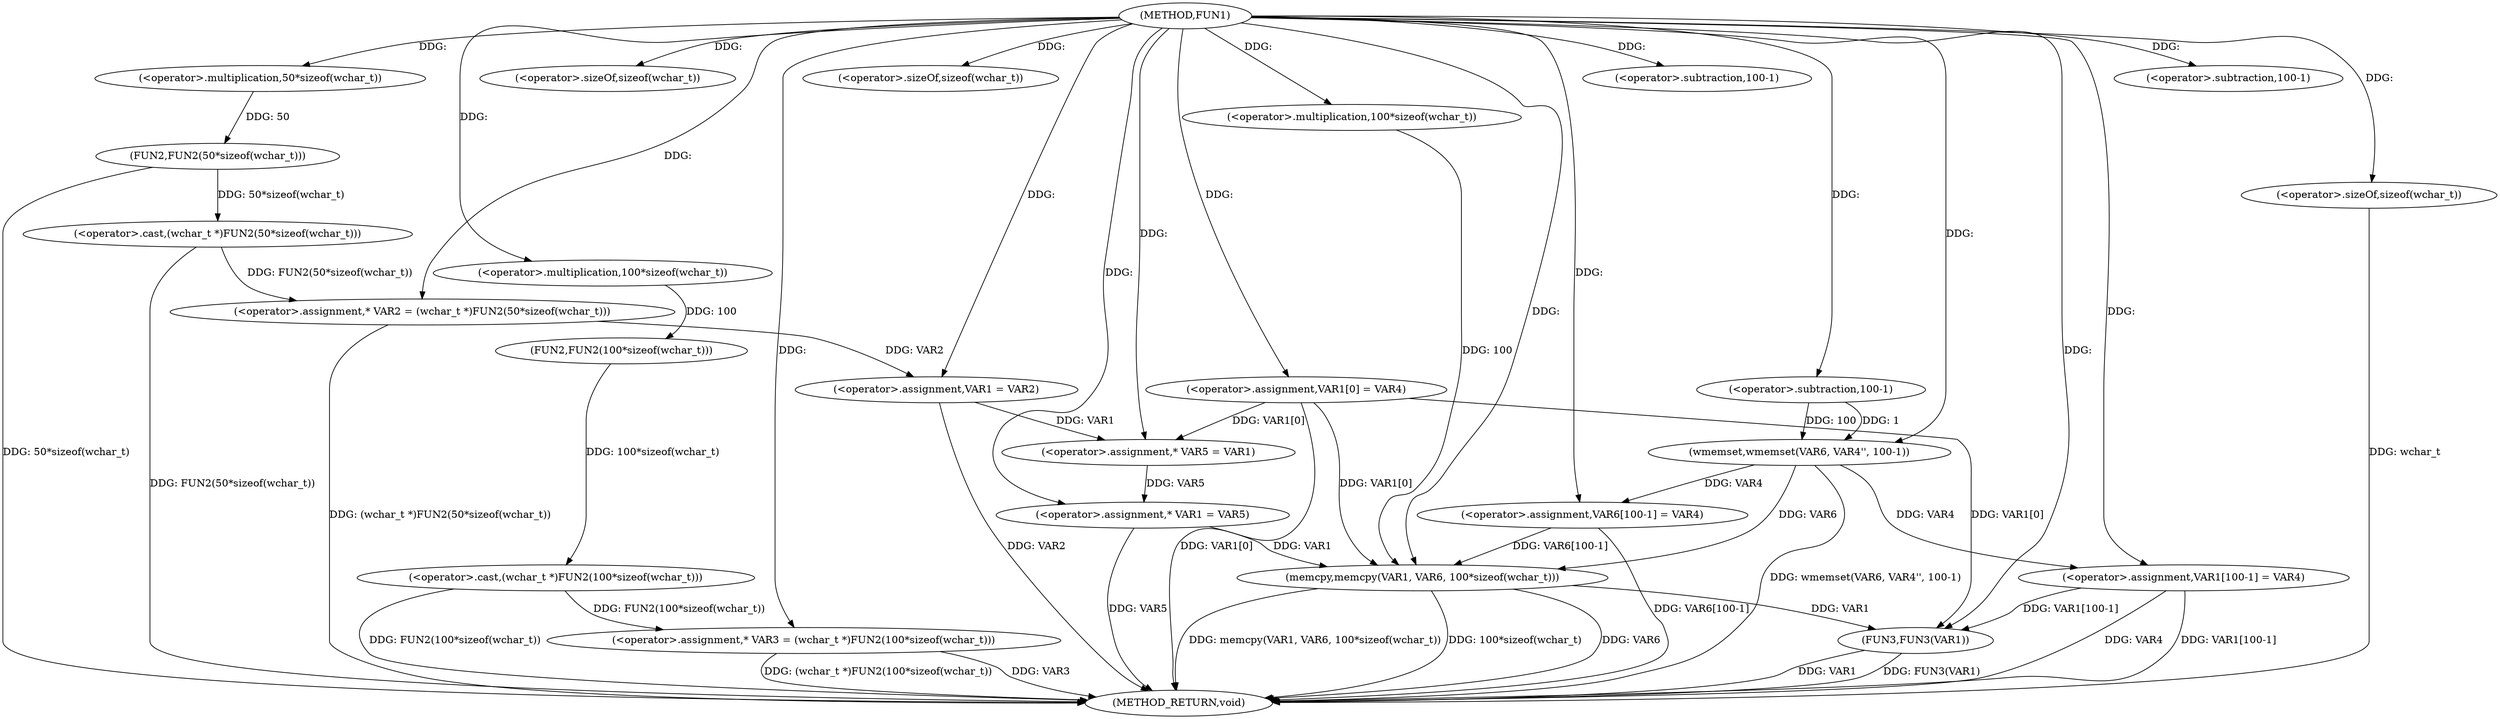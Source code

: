 digraph FUN1 {  
"1000100" [label = "(METHOD,FUN1)" ]
"1000171" [label = "(METHOD_RETURN,void)" ]
"1000104" [label = "(<operator>.assignment,* VAR2 = (wchar_t *)FUN2(50*sizeof(wchar_t)))" ]
"1000106" [label = "(<operator>.cast,(wchar_t *)FUN2(50*sizeof(wchar_t)))" ]
"1000108" [label = "(FUN2,FUN2(50*sizeof(wchar_t)))" ]
"1000109" [label = "(<operator>.multiplication,50*sizeof(wchar_t))" ]
"1000111" [label = "(<operator>.sizeOf,sizeof(wchar_t))" ]
"1000114" [label = "(<operator>.assignment,* VAR3 = (wchar_t *)FUN2(100*sizeof(wchar_t)))" ]
"1000116" [label = "(<operator>.cast,(wchar_t *)FUN2(100*sizeof(wchar_t)))" ]
"1000118" [label = "(FUN2,FUN2(100*sizeof(wchar_t)))" ]
"1000119" [label = "(<operator>.multiplication,100*sizeof(wchar_t))" ]
"1000121" [label = "(<operator>.sizeOf,sizeof(wchar_t))" ]
"1000123" [label = "(<operator>.assignment,VAR1 = VAR2)" ]
"1000126" [label = "(<operator>.assignment,VAR1[0] = VAR4)" ]
"1000133" [label = "(<operator>.assignment,* VAR5 = VAR1)" ]
"1000137" [label = "(<operator>.assignment,* VAR1 = VAR5)" ]
"1000142" [label = "(wmemset,wmemset(VAR6, VAR4'', 100-1))" ]
"1000145" [label = "(<operator>.subtraction,100-1)" ]
"1000148" [label = "(<operator>.assignment,VAR6[100-1] = VAR4)" ]
"1000151" [label = "(<operator>.subtraction,100-1)" ]
"1000155" [label = "(memcpy,memcpy(VAR1, VAR6, 100*sizeof(wchar_t)))" ]
"1000158" [label = "(<operator>.multiplication,100*sizeof(wchar_t))" ]
"1000160" [label = "(<operator>.sizeOf,sizeof(wchar_t))" ]
"1000162" [label = "(<operator>.assignment,VAR1[100-1] = VAR4)" ]
"1000165" [label = "(<operator>.subtraction,100-1)" ]
"1000169" [label = "(FUN3,FUN3(VAR1))" ]
  "1000142" -> "1000171"  [ label = "DDG: wmemset(VAR6, VAR4'', 100-1)"] 
  "1000123" -> "1000171"  [ label = "DDG: VAR2"] 
  "1000106" -> "1000171"  [ label = "DDG: FUN2(50*sizeof(wchar_t))"] 
  "1000169" -> "1000171"  [ label = "DDG: FUN3(VAR1)"] 
  "1000155" -> "1000171"  [ label = "DDG: VAR6"] 
  "1000114" -> "1000171"  [ label = "DDG: VAR3"] 
  "1000126" -> "1000171"  [ label = "DDG: VAR1[0]"] 
  "1000116" -> "1000171"  [ label = "DDG: FUN2(100*sizeof(wchar_t))"] 
  "1000169" -> "1000171"  [ label = "DDG: VAR1"] 
  "1000162" -> "1000171"  [ label = "DDG: VAR4"] 
  "1000137" -> "1000171"  [ label = "DDG: VAR5"] 
  "1000155" -> "1000171"  [ label = "DDG: memcpy(VAR1, VAR6, 100*sizeof(wchar_t))"] 
  "1000155" -> "1000171"  [ label = "DDG: 100*sizeof(wchar_t)"] 
  "1000148" -> "1000171"  [ label = "DDG: VAR6[100-1]"] 
  "1000162" -> "1000171"  [ label = "DDG: VAR1[100-1]"] 
  "1000160" -> "1000171"  [ label = "DDG: wchar_t"] 
  "1000114" -> "1000171"  [ label = "DDG: (wchar_t *)FUN2(100*sizeof(wchar_t))"] 
  "1000104" -> "1000171"  [ label = "DDG: (wchar_t *)FUN2(50*sizeof(wchar_t))"] 
  "1000108" -> "1000171"  [ label = "DDG: 50*sizeof(wchar_t)"] 
  "1000106" -> "1000104"  [ label = "DDG: FUN2(50*sizeof(wchar_t))"] 
  "1000100" -> "1000104"  [ label = "DDG: "] 
  "1000108" -> "1000106"  [ label = "DDG: 50*sizeof(wchar_t)"] 
  "1000109" -> "1000108"  [ label = "DDG: 50"] 
  "1000100" -> "1000109"  [ label = "DDG: "] 
  "1000100" -> "1000111"  [ label = "DDG: "] 
  "1000116" -> "1000114"  [ label = "DDG: FUN2(100*sizeof(wchar_t))"] 
  "1000100" -> "1000114"  [ label = "DDG: "] 
  "1000118" -> "1000116"  [ label = "DDG: 100*sizeof(wchar_t)"] 
  "1000119" -> "1000118"  [ label = "DDG: 100"] 
  "1000100" -> "1000119"  [ label = "DDG: "] 
  "1000100" -> "1000121"  [ label = "DDG: "] 
  "1000104" -> "1000123"  [ label = "DDG: VAR2"] 
  "1000100" -> "1000123"  [ label = "DDG: "] 
  "1000100" -> "1000126"  [ label = "DDG: "] 
  "1000126" -> "1000133"  [ label = "DDG: VAR1[0]"] 
  "1000123" -> "1000133"  [ label = "DDG: VAR1"] 
  "1000100" -> "1000133"  [ label = "DDG: "] 
  "1000133" -> "1000137"  [ label = "DDG: VAR5"] 
  "1000100" -> "1000137"  [ label = "DDG: "] 
  "1000100" -> "1000142"  [ label = "DDG: "] 
  "1000145" -> "1000142"  [ label = "DDG: 100"] 
  "1000145" -> "1000142"  [ label = "DDG: 1"] 
  "1000100" -> "1000145"  [ label = "DDG: "] 
  "1000142" -> "1000148"  [ label = "DDG: VAR4"] 
  "1000100" -> "1000148"  [ label = "DDG: "] 
  "1000100" -> "1000151"  [ label = "DDG: "] 
  "1000126" -> "1000155"  [ label = "DDG: VAR1[0]"] 
  "1000137" -> "1000155"  [ label = "DDG: VAR1"] 
  "1000100" -> "1000155"  [ label = "DDG: "] 
  "1000148" -> "1000155"  [ label = "DDG: VAR6[100-1]"] 
  "1000142" -> "1000155"  [ label = "DDG: VAR6"] 
  "1000158" -> "1000155"  [ label = "DDG: 100"] 
  "1000100" -> "1000158"  [ label = "DDG: "] 
  "1000100" -> "1000160"  [ label = "DDG: "] 
  "1000100" -> "1000162"  [ label = "DDG: "] 
  "1000142" -> "1000162"  [ label = "DDG: VAR4"] 
  "1000100" -> "1000165"  [ label = "DDG: "] 
  "1000126" -> "1000169"  [ label = "DDG: VAR1[0]"] 
  "1000155" -> "1000169"  [ label = "DDG: VAR1"] 
  "1000162" -> "1000169"  [ label = "DDG: VAR1[100-1]"] 
  "1000100" -> "1000169"  [ label = "DDG: "] 
}
